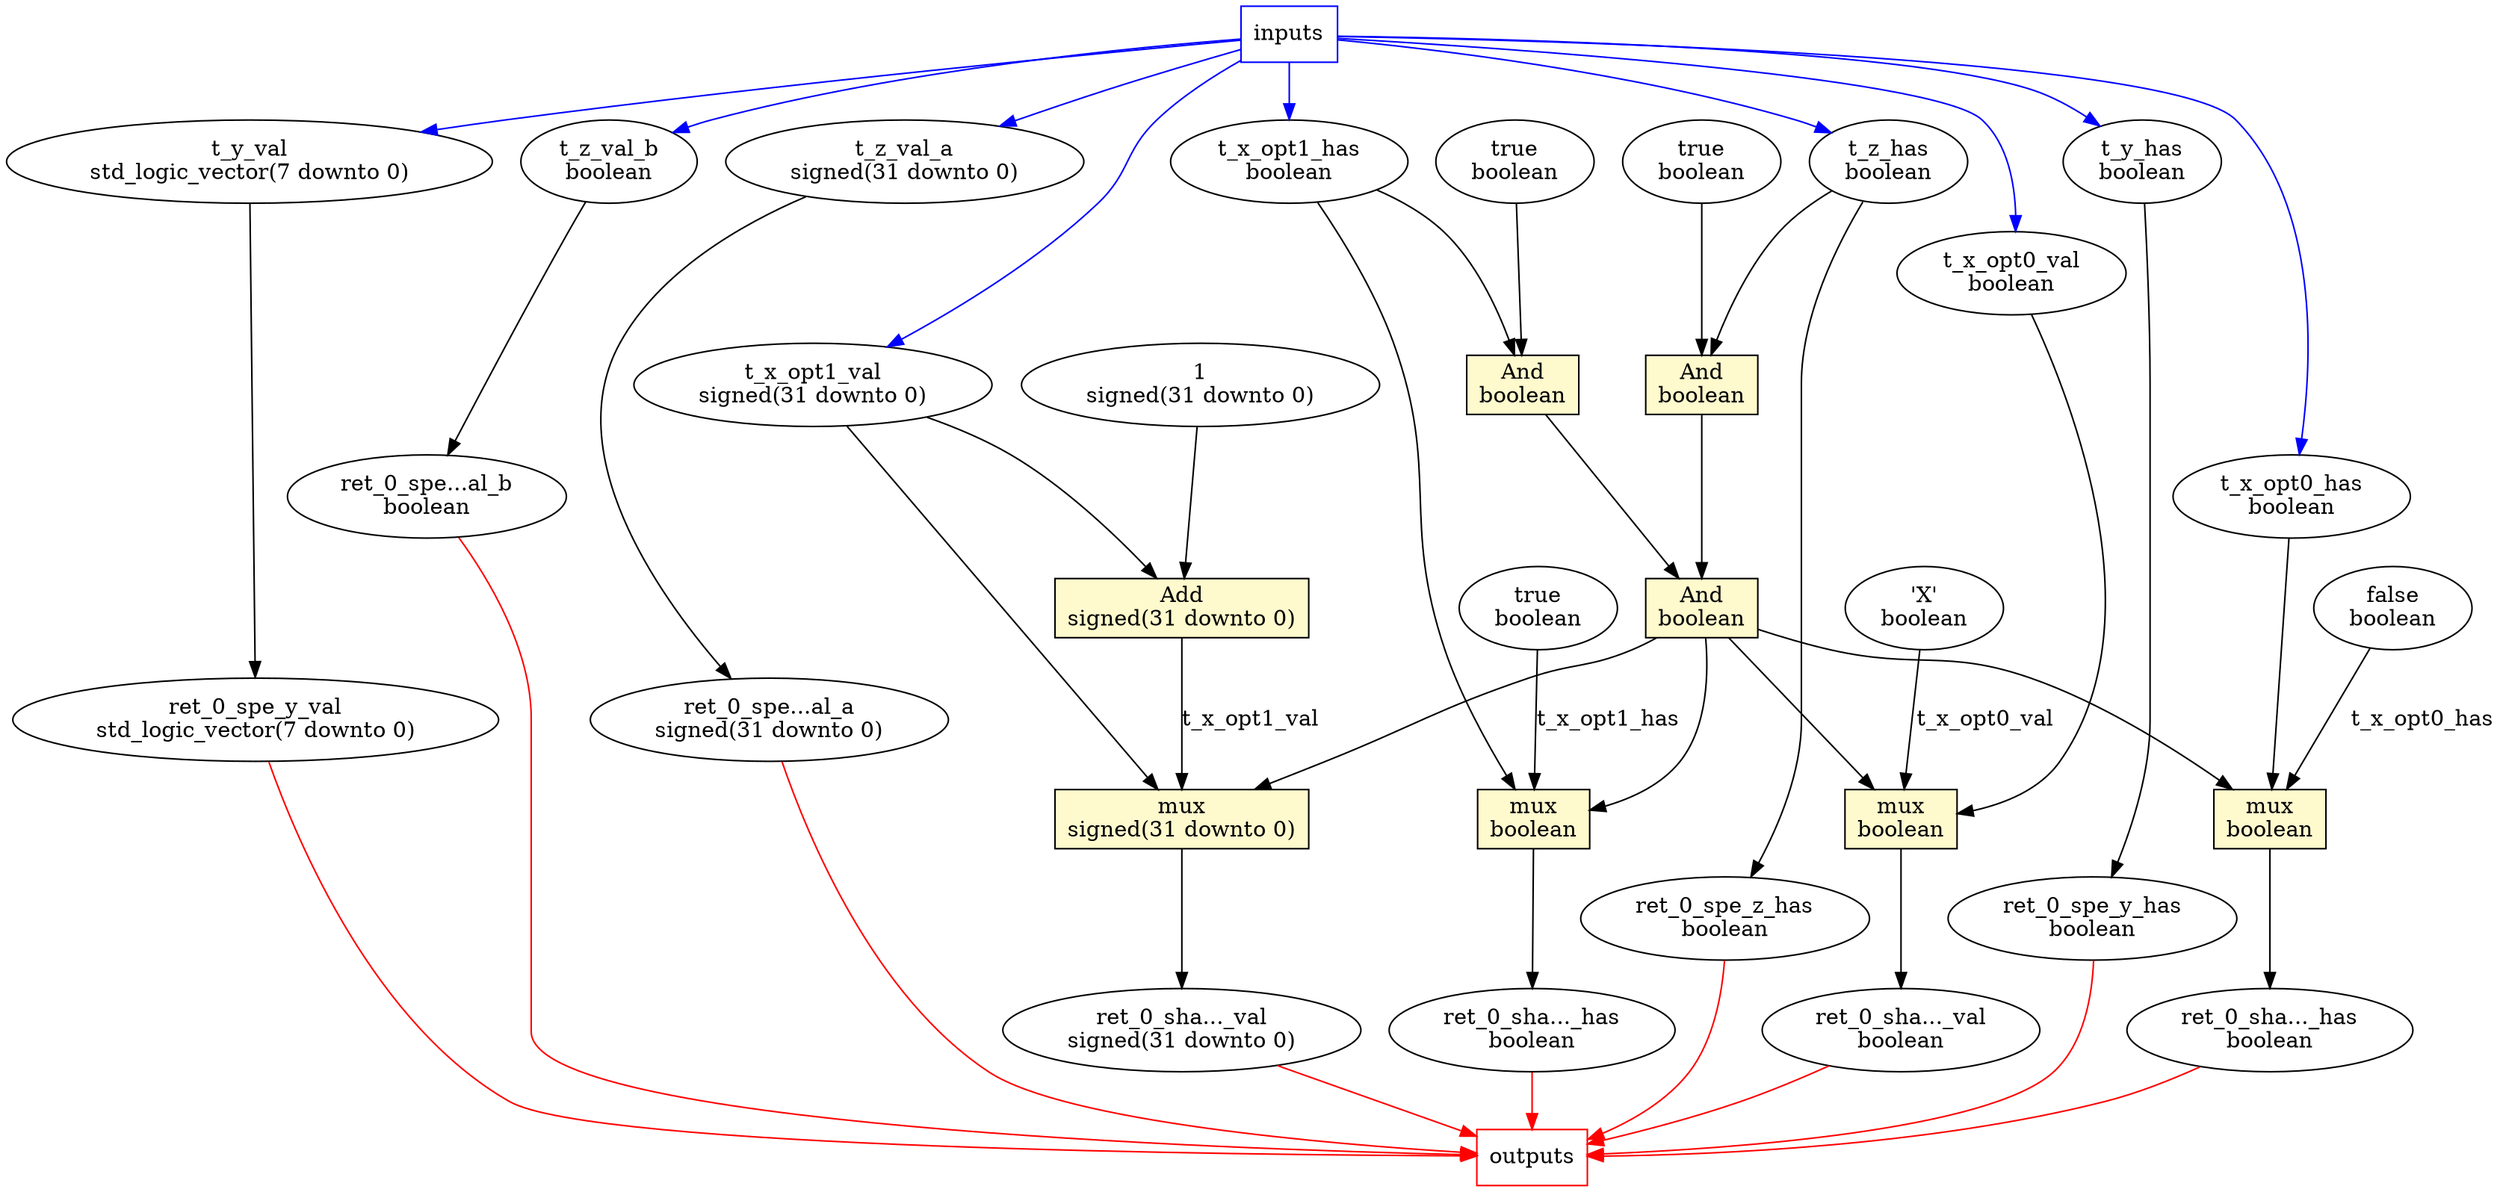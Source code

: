 digraph {
  inp [label="inputs",color=blue,shape=box];
  n1 [label="ret_0_spe_y_val\nstd_logic_vector(7 downto 0)"];
  n2 [label="ret_0_spe_z_has\nboolean"];
  n3 [label="false\nboolean"];
  n4 [label="ret_0_spe...al_b\nboolean"];
  n5 [label="1\nsigned(31 downto 0)"];
  n6 [label="ret_0_spe...al_a\nsigned(31 downto 0)"];
  n7 [label="true\nboolean"];
  n8 [label="t_y_val\nstd_logic_vector(7 downto 0)"];
  n9 [label="mux\nboolean",shape="rectangle",style=filled,fillcolor=lemonchiffon];
  n10 [label="t_x_opt1_has\nboolean"];
  n11 [label="mux\nboolean",shape="rectangle",style=filled,fillcolor=lemonchiffon];
  n12 [label="Add\nsigned(31 downto 0)",shape="rectangle",style=filled,fillcolor=lemonchiffon];
  n13 [label="ret_0_sha..._val\nsigned(31 downto 0)"];
  n14 [label="ret_0_sha..._val\nboolean"];
  n15 [label="And\nboolean",shape="rectangle",style=filled,fillcolor=lemonchiffon];
  n16 [label="ret_0_sha..._has\nboolean"];
  n17 [label="And\nboolean",shape="rectangle",style=filled,fillcolor=lemonchiffon];
  n18 [label="ret_0_spe_y_has\nboolean"];
  n19 [label="t_x_opt1_val\nsigned(31 downto 0)"];
  n20 [label="t_x_opt0_has\nboolean"];
  n21 [label="t_x_opt0_val\nboolean"];
  n22 [label="t_z_val_b\nboolean"];
  n23 [label="t_y_has\nboolean"];
  n24 [label="And\nboolean",shape="rectangle",style=filled,fillcolor=lemonchiffon];
  n25 [label="mux\nsigned(31 downto 0)",shape="rectangle",style=filled,fillcolor=lemonchiffon];
  n26 [label="t_z_val_a\nsigned(31 downto 0)"];
  n27 [label="t_z_has\nboolean"];
  n28 [label="true\nboolean"];
  n29 [label="ret_0_sha..._has\nboolean"];
  n30 [label="true\nboolean"];
  n31 [label="mux\nboolean",shape="rectangle",style=filled,fillcolor=lemonchiffon];
  n32 [label="'X'\nboolean"];
  out [label="outputs",color=red,shape=box];

  inp -> n20 [color=blue];
  inp -> n21 [color=blue];
  inp -> n10 [color=blue];
  inp -> n19 [color=blue];
  inp -> n23 [color=blue];
  inp -> n8 [color=blue];
  inp -> n27 [color=blue];
  inp -> n26 [color=blue];
  inp -> n22 [color=blue];
  n23 -> n18[label=""];
  n17 -> n25[label=""];
  n27 -> n24[label=""];
  n31 -> n29[label=""];
  n5 -> n12[label=""];
  n25 -> n13[label=""];
  n19 -> n12[label=""];
  n30 -> n24[label=""];
  n8 -> n1[label=""];
  n3 -> n31[label="t_x_opt0_has"];
  n10 -> n9[label=""];
  n19 -> n25[label=""];
  n24 -> n17[label=""];
  n22 -> n4[label=""];
  n32 -> n11[label="t_x_opt0_val"];
  n12 -> n25[label="t_x_opt1_val"];
  n10 -> n15[label=""];
  n11 -> n14[label=""];
  n17 -> n31[label=""];
  n21 -> n11[label=""];
  n26 -> n6[label=""];
  n7 -> n15[label=""];
  n27 -> n2[label=""];
  n9 -> n16[label=""];
  n28 -> n9[label="t_x_opt1_has"];
  n15 -> n17[label=""];
  n20 -> n31[label=""];
  n17 -> n11[label=""];
  n17 -> n9[label=""];
  n29 -> out [color=red];
  n14 -> out [color=red];
  n16 -> out [color=red];
  n13 -> out [color=red];
  n18 -> out [color=red];
  n1 -> out [color=red];
  n2 -> out [color=red];
  n6 -> out [color=red];
  n4 -> out [color=red];
}
